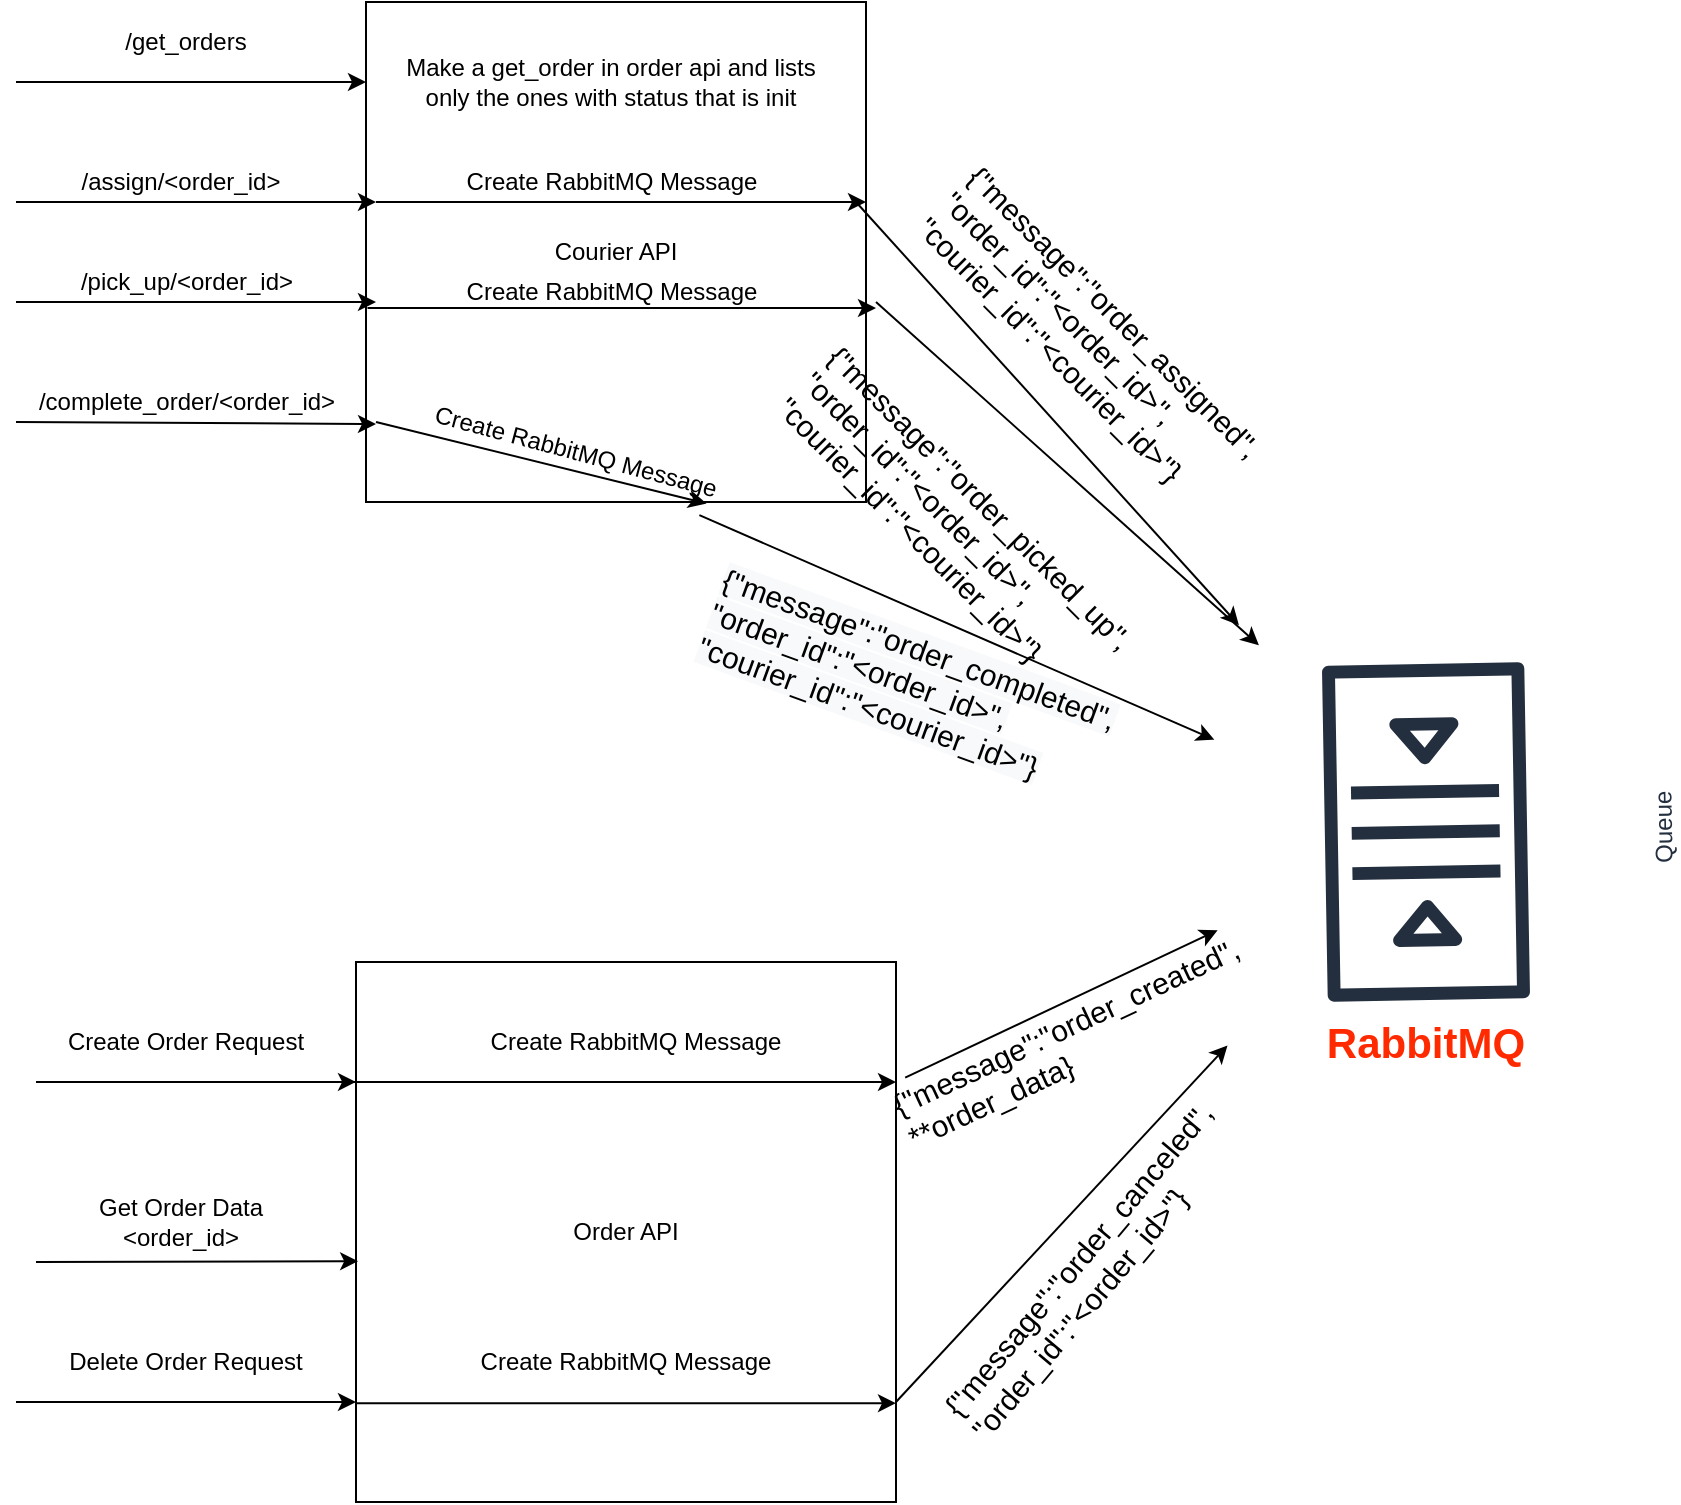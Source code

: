 <mxfile version="14.4.3" type="device"><diagram id="BpuvI04gqDxJvhLpjgiz" name="Page-1"><mxGraphModel dx="2523" dy="1014" grid="1" gridSize="10" guides="1" tooltips="1" connect="1" arrows="1" fold="1" page="1" pageScale="1" pageWidth="850" pageHeight="1100" math="0" shadow="0"><root><mxCell id="0"/><mxCell id="1" parent="0"/><mxCell id="Ngq9D4P5rQeYl-cnx4wp-1" value="Order API&lt;br&gt;" style="whiteSpace=wrap;html=1;aspect=fixed;" vertex="1" parent="1"><mxGeometry x="170" y="580" width="270" height="270" as="geometry"/></mxCell><mxCell id="Ngq9D4P5rQeYl-cnx4wp-2" value="" style="endArrow=classic;html=1;entryX=0;entryY=0.222;entryDx=0;entryDy=0;entryPerimeter=0;" edge="1" parent="1" target="Ngq9D4P5rQeYl-cnx4wp-1"><mxGeometry width="50" height="50" relative="1" as="geometry"><mxPoint x="10" y="640" as="sourcePoint"/><mxPoint x="420" y="730" as="targetPoint"/></mxGeometry></mxCell><mxCell id="Ngq9D4P5rQeYl-cnx4wp-3" value="Create Order Request" style="text;html=1;strokeColor=none;fillColor=none;align=center;verticalAlign=middle;whiteSpace=wrap;rounded=0;" vertex="1" parent="1"><mxGeometry x="10" y="600" width="150" height="40" as="geometry"/></mxCell><mxCell id="Ngq9D4P5rQeYl-cnx4wp-5" value="" style="endArrow=classic;html=1;exitX=1;exitY=1;exitDx=0;exitDy=0;" edge="1" parent="1" source="Ngq9D4P5rQeYl-cnx4wp-3"><mxGeometry width="50" height="50" relative="1" as="geometry"><mxPoint x="370" y="780" as="sourcePoint"/><mxPoint x="440" y="640" as="targetPoint"/></mxGeometry></mxCell><mxCell id="Ngq9D4P5rQeYl-cnx4wp-6" value="Create RabbitMQ Message" style="text;html=1;strokeColor=none;fillColor=none;align=center;verticalAlign=middle;whiteSpace=wrap;rounded=0;" vertex="1" parent="1"><mxGeometry x="190" y="600" width="240" height="40" as="geometry"/></mxCell><mxCell id="Ngq9D4P5rQeYl-cnx4wp-7" value="Queue" style="outlineConnect=0;fontColor=#232F3E;gradientColor=none;strokeColor=#232F3E;fillColor=#ffffff;dashed=0;verticalLabelPosition=bottom;verticalAlign=top;align=center;html=1;fontSize=12;fontStyle=0;aspect=fixed;shape=mxgraph.aws4.resourceIcon;resIcon=mxgraph.aws4.queue;rotation=-91;" vertex="1" parent="1"><mxGeometry x="600" y="410" width="210" height="210" as="geometry"/></mxCell><mxCell id="Ngq9D4P5rQeYl-cnx4wp-8" value="&lt;font style=&quot;font-size: 21px&quot; color=&quot;#ff2a00&quot;&gt;&lt;b&gt;RabbitMQ&lt;/b&gt;&lt;/font&gt;" style="text;html=1;strokeColor=none;fillColor=none;align=center;verticalAlign=middle;whiteSpace=wrap;rounded=0;" vertex="1" parent="1"><mxGeometry x="645" y="610" width="120" height="20" as="geometry"/></mxCell><mxCell id="Ngq9D4P5rQeYl-cnx4wp-9" value="" style="endArrow=classic;html=1;exitX=1.017;exitY=0.214;exitDx=0;exitDy=0;exitPerimeter=0;" edge="1" parent="1" source="Ngq9D4P5rQeYl-cnx4wp-1" target="Ngq9D4P5rQeYl-cnx4wp-7"><mxGeometry width="50" height="50" relative="1" as="geometry"><mxPoint x="380" y="820" as="sourcePoint"/><mxPoint x="430" y="770" as="targetPoint"/></mxGeometry></mxCell><mxCell id="Ngq9D4P5rQeYl-cnx4wp-10" value="&lt;font style=&quot;font-size: 15px&quot;&gt;{&quot;message&quot;:&quot;order_created&quot;,&lt;br&gt;**order_data}&lt;/font&gt;" style="text;html=1;strokeColor=none;fillColor=none;align=left;verticalAlign=middle;whiteSpace=wrap;rounded=0;rotation=-25;" vertex="1" parent="1"><mxGeometry x="430" y="570" width="240" height="80" as="geometry"/></mxCell><mxCell id="Ngq9D4P5rQeYl-cnx4wp-12" value="Delete Order Request" style="text;html=1;strokeColor=none;fillColor=none;align=center;verticalAlign=middle;whiteSpace=wrap;rounded=0;" vertex="1" parent="1"><mxGeometry x="15" y="770" width="140" height="20" as="geometry"/></mxCell><mxCell id="Ngq9D4P5rQeYl-cnx4wp-14" value="Create RabbitMQ Message" style="text;html=1;strokeColor=none;fillColor=none;align=center;verticalAlign=middle;whiteSpace=wrap;rounded=0;" vertex="1" parent="1"><mxGeometry x="185" y="760" width="240" height="40" as="geometry"/></mxCell><mxCell id="Ngq9D4P5rQeYl-cnx4wp-16" style="edgeStyle=orthogonalEdgeStyle;rounded=0;orthogonalLoop=1;jettySize=auto;html=1;exitX=0.5;exitY=1;exitDx=0;exitDy=0;" edge="1" parent="1" source="Ngq9D4P5rQeYl-cnx4wp-12" target="Ngq9D4P5rQeYl-cnx4wp-12"><mxGeometry relative="1" as="geometry"/></mxCell><mxCell id="Ngq9D4P5rQeYl-cnx4wp-20" value="" style="endArrow=classic;html=1;entryX=-0.001;entryY=0.815;entryDx=0;entryDy=0;entryPerimeter=0;" edge="1" parent="1" target="Ngq9D4P5rQeYl-cnx4wp-1"><mxGeometry width="50" height="50" relative="1" as="geometry"><mxPoint y="800" as="sourcePoint"/><mxPoint x="280" y="790" as="targetPoint"/><Array as="points"><mxPoint x="170" y="800"/></Array></mxGeometry></mxCell><mxCell id="Ngq9D4P5rQeYl-cnx4wp-21" value="" style="endArrow=classic;html=1;exitX=0.001;exitY=0.817;exitDx=0;exitDy=0;exitPerimeter=0;entryX=1;entryY=0.817;entryDx=0;entryDy=0;entryPerimeter=0;" edge="1" parent="1" source="Ngq9D4P5rQeYl-cnx4wp-1" target="Ngq9D4P5rQeYl-cnx4wp-1"><mxGeometry width="50" height="50" relative="1" as="geometry"><mxPoint x="230" y="840" as="sourcePoint"/><mxPoint x="280" y="790" as="targetPoint"/></mxGeometry></mxCell><mxCell id="Ngq9D4P5rQeYl-cnx4wp-22" value="" style="endArrow=classic;html=1;" edge="1" parent="1" target="Ngq9D4P5rQeYl-cnx4wp-7"><mxGeometry width="50" height="50" relative="1" as="geometry"><mxPoint x="440" y="800" as="sourcePoint"/><mxPoint x="340" y="600" as="targetPoint"/></mxGeometry></mxCell><mxCell id="Ngq9D4P5rQeYl-cnx4wp-23" value="&lt;font style=&quot;font-size: 15px&quot;&gt;{&quot;message&quot;:&quot;order_canceled&quot;,&lt;br&gt;&quot;order_id&quot;:&quot;&amp;lt;order_id&amp;gt;&quot;}&lt;/font&gt;" style="text;html=1;strokeColor=none;fillColor=none;align=left;verticalAlign=middle;whiteSpace=wrap;rounded=0;rotation=-50;" vertex="1" parent="1"><mxGeometry x="430" y="680" width="240" height="80" as="geometry"/></mxCell><mxCell id="Ngq9D4P5rQeYl-cnx4wp-24" value="Courier API" style="whiteSpace=wrap;html=1;aspect=fixed;" vertex="1" parent="1"><mxGeometry x="175" y="100" width="250" height="250" as="geometry"/></mxCell><mxCell id="Ngq9D4P5rQeYl-cnx4wp-25" value="" style="endArrow=classic;html=1;" edge="1" parent="1"><mxGeometry width="50" height="50" relative="1" as="geometry"><mxPoint y="140" as="sourcePoint"/><mxPoint x="175.0" y="140" as="targetPoint"/></mxGeometry></mxCell><mxCell id="Ngq9D4P5rQeYl-cnx4wp-27" value="/get_orders" style="text;html=1;strokeColor=none;fillColor=none;align=center;verticalAlign=middle;whiteSpace=wrap;rounded=0;" vertex="1" parent="1"><mxGeometry x="10" y="110" width="150" height="20" as="geometry"/></mxCell><mxCell id="Ngq9D4P5rQeYl-cnx4wp-29" value="Make a get_order in order api and lists only the ones with status that is init" style="text;html=1;strokeColor=none;fillColor=none;align=center;verticalAlign=middle;whiteSpace=wrap;rounded=0;" vertex="1" parent="1"><mxGeometry x="185" y="130" width="225" height="20" as="geometry"/></mxCell><mxCell id="Ngq9D4P5rQeYl-cnx4wp-30" value="" style="endArrow=classic;html=1;entryX=0.02;entryY=0.4;entryDx=0;entryDy=0;entryPerimeter=0;" edge="1" parent="1" target="Ngq9D4P5rQeYl-cnx4wp-24"><mxGeometry width="50" height="50" relative="1" as="geometry"><mxPoint y="200" as="sourcePoint"/><mxPoint x="260" y="340" as="targetPoint"/></mxGeometry></mxCell><mxCell id="Ngq9D4P5rQeYl-cnx4wp-31" value="/assign/&amp;lt;order_id&amp;gt;" style="text;html=1;strokeColor=none;fillColor=none;align=center;verticalAlign=middle;whiteSpace=wrap;rounded=0;" vertex="1" parent="1"><mxGeometry x="15" y="180" width="135" height="20" as="geometry"/></mxCell><mxCell id="Ngq9D4P5rQeYl-cnx4wp-32" value="" style="endArrow=classic;html=1;" edge="1" parent="1"><mxGeometry width="50" height="50" relative="1" as="geometry"><mxPoint x="180" y="200" as="sourcePoint"/><mxPoint x="425" y="200" as="targetPoint"/><Array as="points"><mxPoint x="360" y="200"/></Array></mxGeometry></mxCell><mxCell id="Ngq9D4P5rQeYl-cnx4wp-33" value="Create RabbitMQ Message" style="text;html=1;strokeColor=none;fillColor=none;align=center;verticalAlign=middle;whiteSpace=wrap;rounded=0;" vertex="1" parent="1"><mxGeometry x="187.5" y="175" width="220" height="30" as="geometry"/></mxCell><mxCell id="Ngq9D4P5rQeYl-cnx4wp-34" value="" style="endArrow=classic;html=1;exitX=0.98;exitY=0.4;exitDx=0;exitDy=0;exitPerimeter=0;" edge="1" parent="1" source="Ngq9D4P5rQeYl-cnx4wp-24" target="Ngq9D4P5rQeYl-cnx4wp-7"><mxGeometry width="50" height="50" relative="1" as="geometry"><mxPoint x="210" y="390" as="sourcePoint"/><mxPoint x="260" y="340" as="targetPoint"/></mxGeometry></mxCell><mxCell id="Ngq9D4P5rQeYl-cnx4wp-36" value="&lt;font style=&quot;font-size: 15px&quot;&gt;{&quot;message&quot;:&quot;order_assigned&quot;,&lt;br&gt;&quot;order_id&quot;:&quot;&amp;lt;order_id&amp;gt;&quot;,&lt;br&gt;&quot;courier_id&quot;:&quot;&amp;lt;courier_id&amp;gt;&quot;}&lt;/font&gt;" style="text;html=1;strokeColor=none;fillColor=none;align=left;verticalAlign=middle;whiteSpace=wrap;rounded=0;rotation=45;" vertex="1" parent="1"><mxGeometry x="430" y="240" width="240" height="80" as="geometry"/></mxCell><mxCell id="Ngq9D4P5rQeYl-cnx4wp-37" value="" style="endArrow=classic;html=1;entryX=0.02;entryY=0.6;entryDx=0;entryDy=0;entryPerimeter=0;" edge="1" parent="1" target="Ngq9D4P5rQeYl-cnx4wp-24"><mxGeometry width="50" height="50" relative="1" as="geometry"><mxPoint y="250" as="sourcePoint"/><mxPoint x="260" y="330" as="targetPoint"/></mxGeometry></mxCell><mxCell id="Ngq9D4P5rQeYl-cnx4wp-38" value="/pick_up/&amp;lt;order_id&amp;gt;" style="text;html=1;strokeColor=none;fillColor=none;align=center;verticalAlign=middle;whiteSpace=wrap;rounded=0;" vertex="1" parent="1"><mxGeometry x="17.5" y="230" width="135" height="20" as="geometry"/></mxCell><mxCell id="Ngq9D4P5rQeYl-cnx4wp-42" value="" style="endArrow=classic;html=1;exitX=0.003;exitY=0.612;exitDx=0;exitDy=0;exitPerimeter=0;" edge="1" parent="1" source="Ngq9D4P5rQeYl-cnx4wp-24"><mxGeometry width="50" height="50" relative="1" as="geometry"><mxPoint x="210" y="380" as="sourcePoint"/><mxPoint x="430" y="253" as="targetPoint"/></mxGeometry></mxCell><mxCell id="Ngq9D4P5rQeYl-cnx4wp-43" value="Create RabbitMQ Message" style="text;html=1;strokeColor=none;fillColor=none;align=center;verticalAlign=middle;whiteSpace=wrap;rounded=0;" vertex="1" parent="1"><mxGeometry x="187.5" y="230" width="220" height="30" as="geometry"/></mxCell><mxCell id="Ngq9D4P5rQeYl-cnx4wp-44" value="&lt;font style=&quot;font-size: 15px&quot;&gt;{&quot;message&quot;:&quot;order_picked_up&quot;,&lt;br&gt;&quot;order_id&quot;:&quot;&amp;lt;order_id&amp;gt;&quot;,&lt;br&gt;&quot;courier_id&quot;:&quot;&amp;lt;courier_id&amp;gt;&quot;}&lt;/font&gt;" style="text;html=1;strokeColor=none;fillColor=none;align=left;verticalAlign=middle;whiteSpace=wrap;rounded=0;rotation=45;" vertex="1" parent="1"><mxGeometry x="360" y="330" width="240" height="80" as="geometry"/></mxCell><mxCell id="Ngq9D4P5rQeYl-cnx4wp-45" value="" style="endArrow=classic;html=1;" edge="1" parent="1"><mxGeometry width="50" height="50" relative="1" as="geometry"><mxPoint x="430" y="250" as="sourcePoint"/><mxPoint x="621.463" y="421.617" as="targetPoint"/></mxGeometry></mxCell><mxCell id="Ngq9D4P5rQeYl-cnx4wp-46" value="" style="endArrow=classic;html=1;" edge="1" parent="1"><mxGeometry width="50" height="50" relative="1" as="geometry"><mxPoint y="310" as="sourcePoint"/><mxPoint x="180" y="311" as="targetPoint"/></mxGeometry></mxCell><mxCell id="Ngq9D4P5rQeYl-cnx4wp-47" value="/complete_order/&amp;lt;order_id&amp;gt;" style="text;html=1;strokeColor=none;fillColor=none;align=center;verticalAlign=middle;whiteSpace=wrap;rounded=0;" vertex="1" parent="1"><mxGeometry x="17.5" y="290" width="135" height="20" as="geometry"/></mxCell><mxCell id="Ngq9D4P5rQeYl-cnx4wp-48" value="" style="endArrow=classic;html=1;entryX=0.681;entryY=1.003;entryDx=0;entryDy=0;entryPerimeter=0;" edge="1" parent="1" target="Ngq9D4P5rQeYl-cnx4wp-24"><mxGeometry width="50" height="50" relative="1" as="geometry"><mxPoint x="180" y="310" as="sourcePoint"/><mxPoint x="260" y="330" as="targetPoint"/></mxGeometry></mxCell><mxCell id="Ngq9D4P5rQeYl-cnx4wp-49" value="Create RabbitMQ Message" style="text;html=1;strokeColor=none;fillColor=none;align=center;verticalAlign=middle;whiteSpace=wrap;rounded=0;rotation=15;" vertex="1" parent="1"><mxGeometry x="170" y="310" width="220" height="30" as="geometry"/></mxCell><mxCell id="Ngq9D4P5rQeYl-cnx4wp-50" value="" style="endArrow=classic;html=1;exitX=0.808;exitY=0.985;exitDx=0;exitDy=0;exitPerimeter=0;" edge="1" parent="1" source="Ngq9D4P5rQeYl-cnx4wp-49" target="Ngq9D4P5rQeYl-cnx4wp-7"><mxGeometry width="50" height="50" relative="1" as="geometry"><mxPoint x="210" y="380" as="sourcePoint"/><mxPoint x="260" y="330" as="targetPoint"/></mxGeometry></mxCell><mxCell id="Ngq9D4P5rQeYl-cnx4wp-52" value="&lt;span style=&quot;color: rgb(0 , 0 , 0) ; font-family: &amp;#34;helvetica&amp;#34; ; font-size: 15px ; font-style: normal ; font-weight: 400 ; letter-spacing: normal ; text-align: left ; text-indent: 0px ; text-transform: none ; word-spacing: 0px ; background-color: rgb(248 , 249 , 250) ; display: inline ; float: none&quot;&gt;{&quot;message&quot;:&quot;order_completed&quot;,&lt;/span&gt;&lt;br style=&quot;color: rgb(0 , 0 , 0) ; font-family: &amp;#34;helvetica&amp;#34; ; font-size: 15px ; font-style: normal ; font-weight: 400 ; letter-spacing: normal ; text-align: left ; text-indent: 0px ; text-transform: none ; word-spacing: 0px ; background-color: rgb(248 , 249 , 250)&quot;&gt;&lt;span style=&quot;color: rgb(0 , 0 , 0) ; font-family: &amp;#34;helvetica&amp;#34; ; font-size: 15px ; font-style: normal ; font-weight: 400 ; letter-spacing: normal ; text-align: left ; text-indent: 0px ; text-transform: none ; word-spacing: 0px ; background-color: rgb(248 , 249 , 250) ; display: inline ; float: none&quot;&gt;&quot;order_id&quot;:&quot;&amp;lt;order_id&amp;gt;&quot;,&lt;/span&gt;&lt;br style=&quot;color: rgb(0 , 0 , 0) ; font-family: &amp;#34;helvetica&amp;#34; ; font-size: 15px ; font-style: normal ; font-weight: 400 ; letter-spacing: normal ; text-align: left ; text-indent: 0px ; text-transform: none ; word-spacing: 0px ; background-color: rgb(248 , 249 , 250)&quot;&gt;&lt;span style=&quot;color: rgb(0 , 0 , 0) ; font-family: &amp;#34;helvetica&amp;#34; ; font-size: 15px ; font-style: normal ; font-weight: 400 ; letter-spacing: normal ; text-align: left ; text-indent: 0px ; text-transform: none ; word-spacing: 0px ; background-color: rgb(248 , 249 , 250) ; display: inline ; float: none&quot;&gt;&quot;courier_id&quot;:&quot;&amp;lt;courier_id&amp;gt;&quot;}&lt;/span&gt;" style="text;whiteSpace=wrap;html=1;rotation=20;" vertex="1" parent="1"><mxGeometry x="340" y="410" width="230" height="60" as="geometry"/></mxCell><mxCell id="Ngq9D4P5rQeYl-cnx4wp-53" value="" style="endArrow=classic;html=1;entryX=0.004;entryY=0.554;entryDx=0;entryDy=0;entryPerimeter=0;" edge="1" parent="1" target="Ngq9D4P5rQeYl-cnx4wp-1"><mxGeometry width="50" height="50" relative="1" as="geometry"><mxPoint x="10" y="730" as="sourcePoint"/><mxPoint x="260" y="330" as="targetPoint"/></mxGeometry></mxCell><mxCell id="Ngq9D4P5rQeYl-cnx4wp-54" value="Get Order Data &amp;lt;order_id&amp;gt;" style="text;html=1;strokeColor=none;fillColor=none;align=center;verticalAlign=middle;whiteSpace=wrap;rounded=0;" vertex="1" parent="1"><mxGeometry x="15" y="700" width="135" height="20" as="geometry"/></mxCell></root></mxGraphModel></diagram></mxfile>